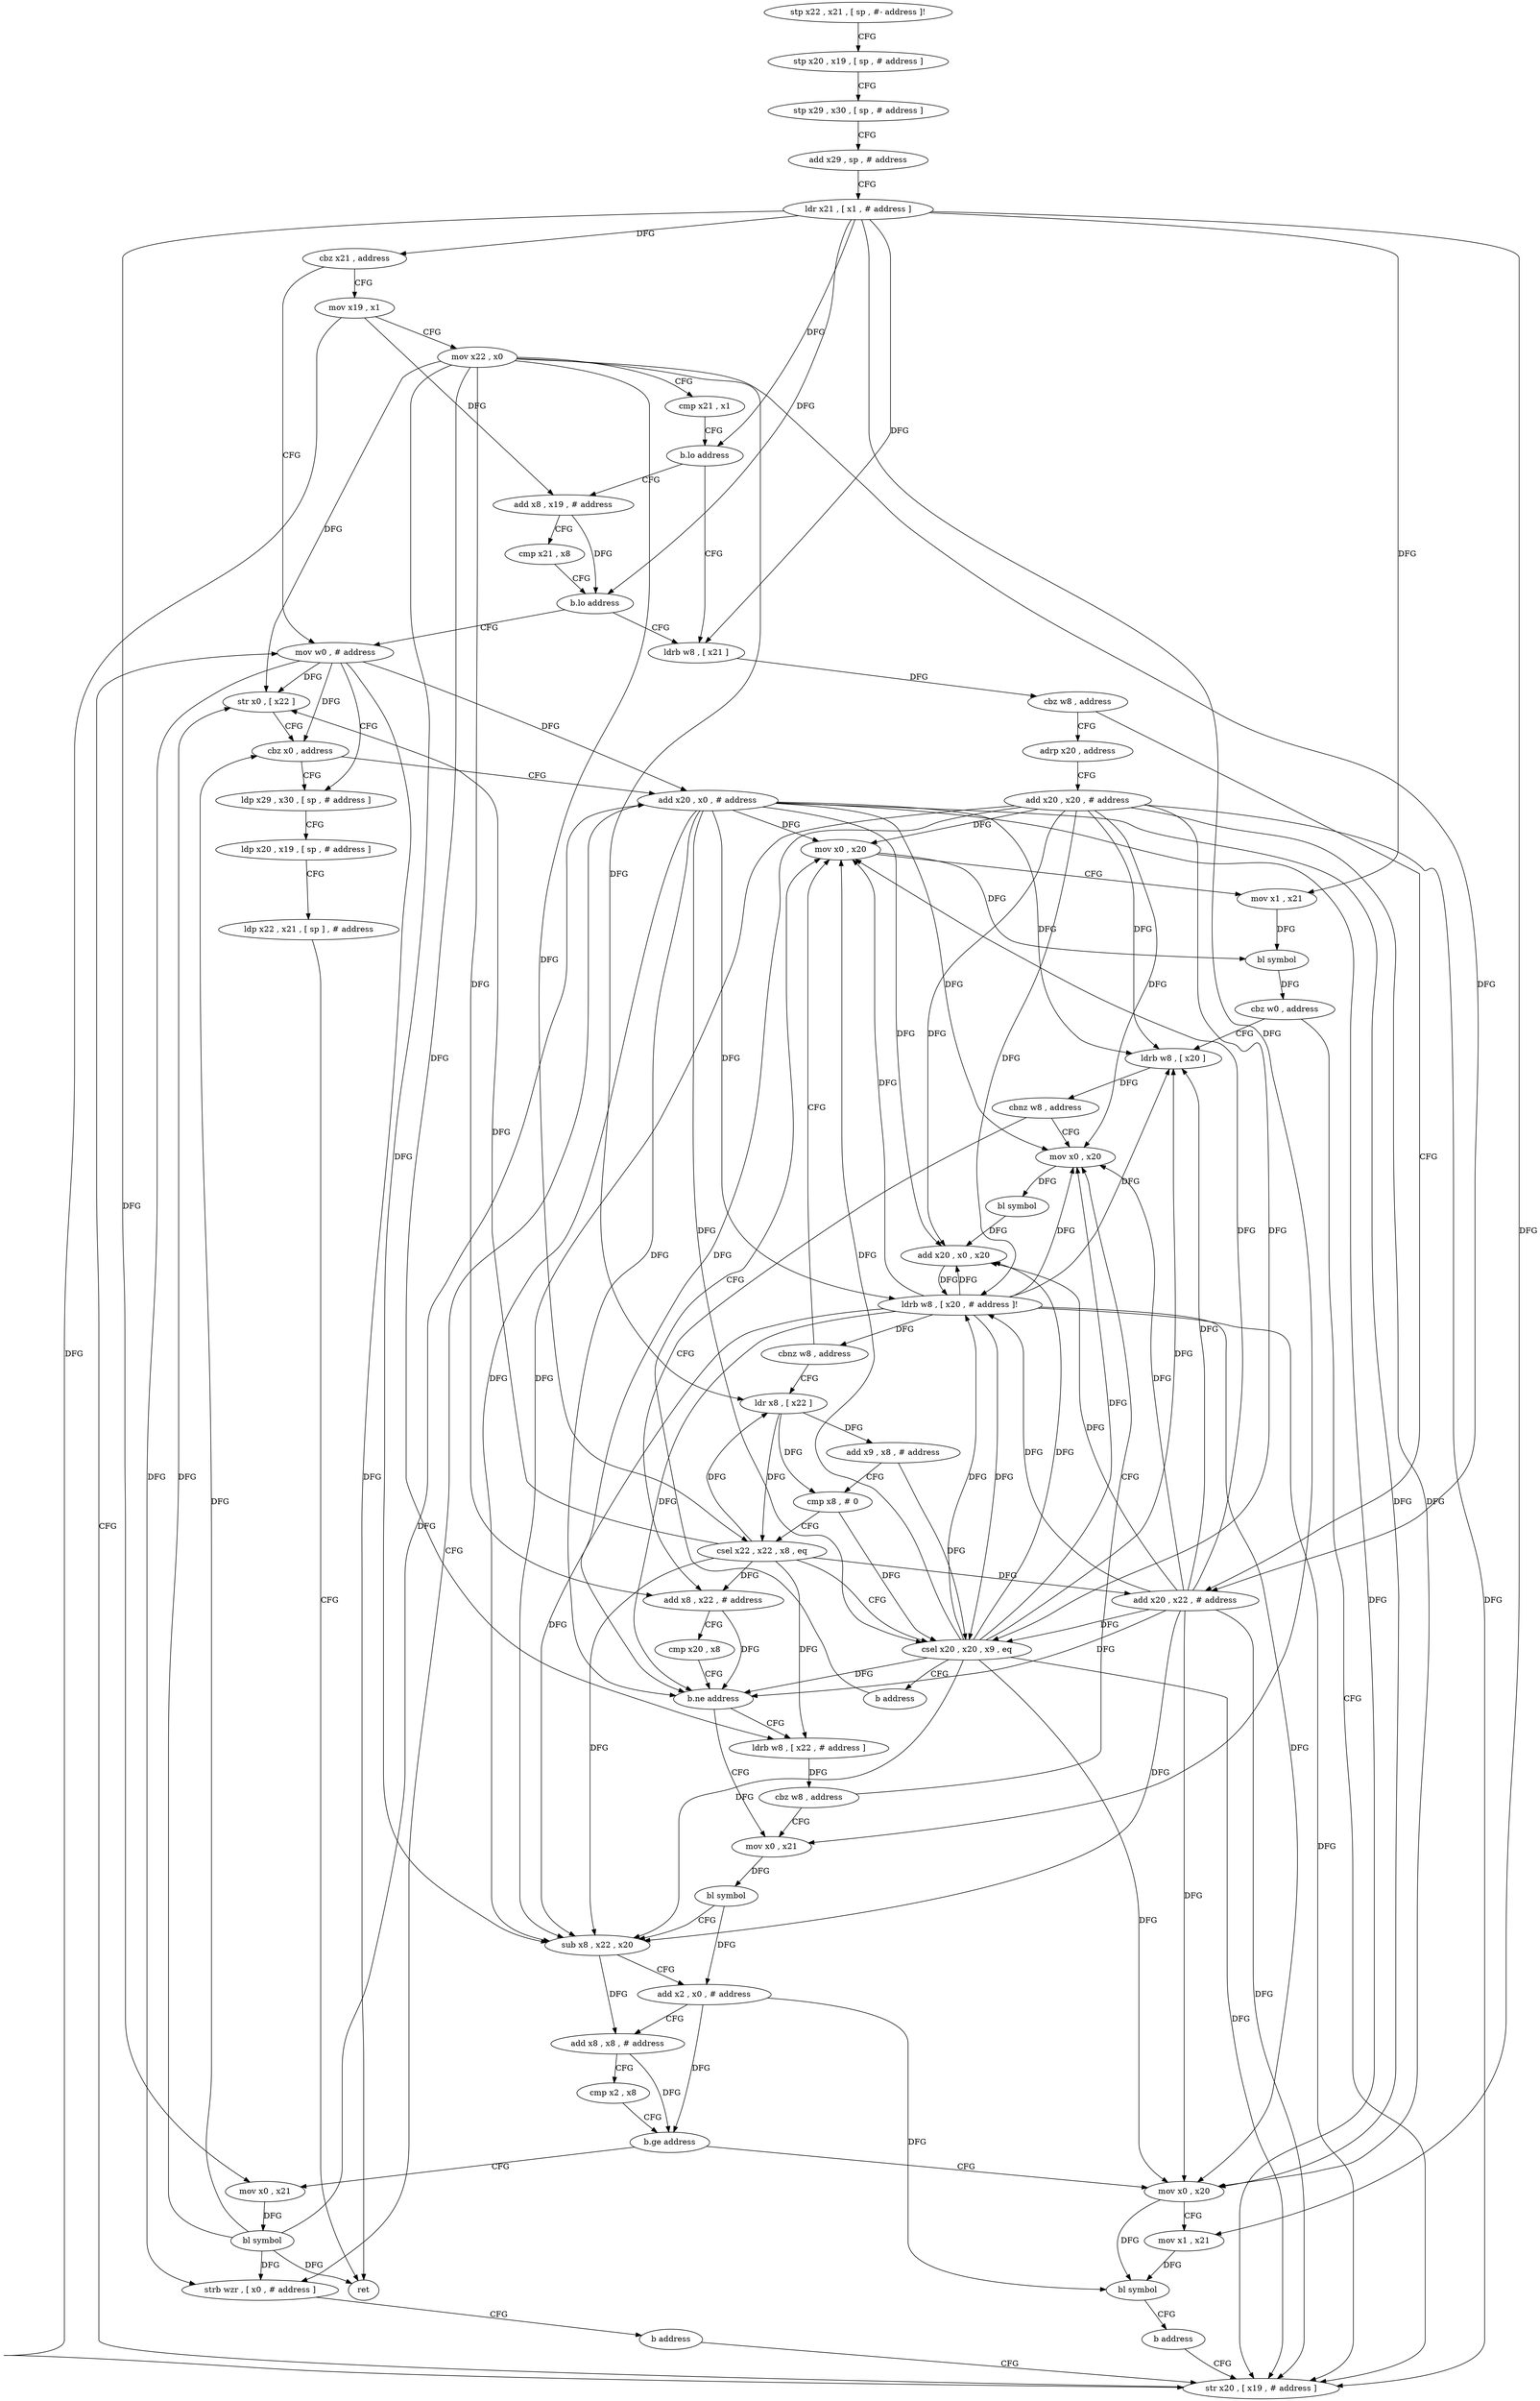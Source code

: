 digraph "func" {
"4268716" [label = "stp x22 , x21 , [ sp , #- address ]!" ]
"4268720" [label = "stp x20 , x19 , [ sp , # address ]" ]
"4268724" [label = "stp x29 , x30 , [ sp , # address ]" ]
"4268728" [label = "add x29 , sp , # address" ]
"4268732" [label = "ldr x21 , [ x1 , # address ]" ]
"4268736" [label = "cbz x21 , address" ]
"4268880" [label = "mov w0 , # address" ]
"4268740" [label = "mov x19 , x1" ]
"4268884" [label = "ldp x29 , x30 , [ sp , # address ]" ]
"4268744" [label = "mov x22 , x0" ]
"4268748" [label = "cmp x21 , x1" ]
"4268752" [label = "b.lo address" ]
"4268768" [label = "ldrb w8 , [ x21 ]" ]
"4268756" [label = "add x8 , x19 , # address" ]
"4268772" [label = "cbz w8 , address" ]
"4268868" [label = "adrp x20 , address" ]
"4268776" [label = "add x20 , x22 , # address" ]
"4268760" [label = "cmp x21 , x8" ]
"4268764" [label = "b.lo address" ]
"4268872" [label = "add x20 , x20 , # address" ]
"4268876" [label = "str x20 , [ x19 , # address ]" ]
"4268780" [label = "mov x0 , x20" ]
"4268796" [label = "ldrb w8 , [ x20 ]" ]
"4268800" [label = "cbnz w8 , address" ]
"4268824" [label = "mov x0 , x20" ]
"4268804" [label = "add x8 , x22 , # address" ]
"4268828" [label = "bl symbol" ]
"4268832" [label = "add x20 , x0 , x20" ]
"4268836" [label = "ldrb w8 , [ x20 , # address ]!" ]
"4268840" [label = "cbnz w8 , address" ]
"4268844" [label = "ldr x8 , [ x22 ]" ]
"4268808" [label = "cmp x20 , x8" ]
"4268812" [label = "b.ne address" ]
"4268900" [label = "mov x0 , x21" ]
"4268816" [label = "ldrb w8 , [ x22 , # address ]" ]
"4268784" [label = "mov x1 , x21" ]
"4268788" [label = "bl symbol" ]
"4268792" [label = "cbz w0 , address" ]
"4268848" [label = "add x9 , x8 , # address" ]
"4268852" [label = "cmp x8 , # 0" ]
"4268856" [label = "csel x22 , x22 , x8 , eq" ]
"4268860" [label = "csel x20 , x20 , x9 , eq" ]
"4268864" [label = "b address" ]
"4268904" [label = "bl symbol" ]
"4268908" [label = "sub x8 , x22 , x20" ]
"4268912" [label = "add x2 , x0 , # address" ]
"4268916" [label = "add x8 , x8 , # address" ]
"4268920" [label = "cmp x2 , x8" ]
"4268924" [label = "b.ge address" ]
"4268944" [label = "mov x0 , x21" ]
"4268928" [label = "mov x0 , x20" ]
"4268820" [label = "cbz w8 , address" ]
"4268948" [label = "bl symbol" ]
"4268952" [label = "str x0 , [ x22 ]" ]
"4268956" [label = "cbz x0 , address" ]
"4268960" [label = "add x20 , x0 , # address" ]
"4268932" [label = "mov x1 , x21" ]
"4268936" [label = "bl symbol" ]
"4268940" [label = "b address" ]
"4268888" [label = "ldp x20 , x19 , [ sp , # address ]" ]
"4268892" [label = "ldp x22 , x21 , [ sp ] , # address" ]
"4268896" [label = "ret" ]
"4268964" [label = "strb wzr , [ x0 , # address ]" ]
"4268968" [label = "b address" ]
"4268716" -> "4268720" [ label = "CFG" ]
"4268720" -> "4268724" [ label = "CFG" ]
"4268724" -> "4268728" [ label = "CFG" ]
"4268728" -> "4268732" [ label = "CFG" ]
"4268732" -> "4268736" [ label = "DFG" ]
"4268732" -> "4268752" [ label = "DFG" ]
"4268732" -> "4268768" [ label = "DFG" ]
"4268732" -> "4268764" [ label = "DFG" ]
"4268732" -> "4268784" [ label = "DFG" ]
"4268732" -> "4268900" [ label = "DFG" ]
"4268732" -> "4268944" [ label = "DFG" ]
"4268732" -> "4268932" [ label = "DFG" ]
"4268736" -> "4268880" [ label = "CFG" ]
"4268736" -> "4268740" [ label = "CFG" ]
"4268880" -> "4268884" [ label = "CFG" ]
"4268880" -> "4268896" [ label = "DFG" ]
"4268880" -> "4268952" [ label = "DFG" ]
"4268880" -> "4268956" [ label = "DFG" ]
"4268880" -> "4268960" [ label = "DFG" ]
"4268880" -> "4268964" [ label = "DFG" ]
"4268740" -> "4268744" [ label = "CFG" ]
"4268740" -> "4268756" [ label = "DFG" ]
"4268740" -> "4268876" [ label = "DFG" ]
"4268884" -> "4268888" [ label = "CFG" ]
"4268744" -> "4268748" [ label = "CFG" ]
"4268744" -> "4268776" [ label = "DFG" ]
"4268744" -> "4268804" [ label = "DFG" ]
"4268744" -> "4268844" [ label = "DFG" ]
"4268744" -> "4268908" [ label = "DFG" ]
"4268744" -> "4268816" [ label = "DFG" ]
"4268744" -> "4268856" [ label = "DFG" ]
"4268744" -> "4268952" [ label = "DFG" ]
"4268748" -> "4268752" [ label = "CFG" ]
"4268752" -> "4268768" [ label = "CFG" ]
"4268752" -> "4268756" [ label = "CFG" ]
"4268768" -> "4268772" [ label = "DFG" ]
"4268756" -> "4268760" [ label = "CFG" ]
"4268756" -> "4268764" [ label = "DFG" ]
"4268772" -> "4268868" [ label = "CFG" ]
"4268772" -> "4268776" [ label = "CFG" ]
"4268868" -> "4268872" [ label = "CFG" ]
"4268776" -> "4268780" [ label = "DFG" ]
"4268776" -> "4268876" [ label = "DFG" ]
"4268776" -> "4268796" [ label = "DFG" ]
"4268776" -> "4268824" [ label = "DFG" ]
"4268776" -> "4268832" [ label = "DFG" ]
"4268776" -> "4268836" [ label = "DFG" ]
"4268776" -> "4268812" [ label = "DFG" ]
"4268776" -> "4268908" [ label = "DFG" ]
"4268776" -> "4268928" [ label = "DFG" ]
"4268776" -> "4268860" [ label = "DFG" ]
"4268760" -> "4268764" [ label = "CFG" ]
"4268764" -> "4268880" [ label = "CFG" ]
"4268764" -> "4268768" [ label = "CFG" ]
"4268872" -> "4268876" [ label = "DFG" ]
"4268872" -> "4268780" [ label = "DFG" ]
"4268872" -> "4268796" [ label = "DFG" ]
"4268872" -> "4268824" [ label = "DFG" ]
"4268872" -> "4268832" [ label = "DFG" ]
"4268872" -> "4268836" [ label = "DFG" ]
"4268872" -> "4268812" [ label = "DFG" ]
"4268872" -> "4268908" [ label = "DFG" ]
"4268872" -> "4268928" [ label = "DFG" ]
"4268872" -> "4268860" [ label = "DFG" ]
"4268876" -> "4268880" [ label = "CFG" ]
"4268780" -> "4268784" [ label = "CFG" ]
"4268780" -> "4268788" [ label = "DFG" ]
"4268796" -> "4268800" [ label = "DFG" ]
"4268800" -> "4268824" [ label = "CFG" ]
"4268800" -> "4268804" [ label = "CFG" ]
"4268824" -> "4268828" [ label = "DFG" ]
"4268804" -> "4268808" [ label = "CFG" ]
"4268804" -> "4268812" [ label = "DFG" ]
"4268828" -> "4268832" [ label = "DFG" ]
"4268832" -> "4268836" [ label = "DFG" ]
"4268836" -> "4268840" [ label = "DFG" ]
"4268836" -> "4268876" [ label = "DFG" ]
"4268836" -> "4268780" [ label = "DFG" ]
"4268836" -> "4268796" [ label = "DFG" ]
"4268836" -> "4268824" [ label = "DFG" ]
"4268836" -> "4268832" [ label = "DFG" ]
"4268836" -> "4268812" [ label = "DFG" ]
"4268836" -> "4268908" [ label = "DFG" ]
"4268836" -> "4268928" [ label = "DFG" ]
"4268836" -> "4268860" [ label = "DFG" ]
"4268840" -> "4268780" [ label = "CFG" ]
"4268840" -> "4268844" [ label = "CFG" ]
"4268844" -> "4268848" [ label = "DFG" ]
"4268844" -> "4268852" [ label = "DFG" ]
"4268844" -> "4268856" [ label = "DFG" ]
"4268808" -> "4268812" [ label = "CFG" ]
"4268812" -> "4268900" [ label = "CFG" ]
"4268812" -> "4268816" [ label = "CFG" ]
"4268900" -> "4268904" [ label = "DFG" ]
"4268816" -> "4268820" [ label = "DFG" ]
"4268784" -> "4268788" [ label = "DFG" ]
"4268788" -> "4268792" [ label = "DFG" ]
"4268792" -> "4268876" [ label = "CFG" ]
"4268792" -> "4268796" [ label = "CFG" ]
"4268848" -> "4268852" [ label = "CFG" ]
"4268848" -> "4268860" [ label = "DFG" ]
"4268852" -> "4268856" [ label = "CFG" ]
"4268852" -> "4268860" [ label = "DFG" ]
"4268856" -> "4268860" [ label = "CFG" ]
"4268856" -> "4268776" [ label = "DFG" ]
"4268856" -> "4268804" [ label = "DFG" ]
"4268856" -> "4268844" [ label = "DFG" ]
"4268856" -> "4268816" [ label = "DFG" ]
"4268856" -> "4268908" [ label = "DFG" ]
"4268856" -> "4268952" [ label = "DFG" ]
"4268860" -> "4268864" [ label = "CFG" ]
"4268860" -> "4268876" [ label = "DFG" ]
"4268860" -> "4268780" [ label = "DFG" ]
"4268860" -> "4268796" [ label = "DFG" ]
"4268860" -> "4268824" [ label = "DFG" ]
"4268860" -> "4268832" [ label = "DFG" ]
"4268860" -> "4268836" [ label = "DFG" ]
"4268860" -> "4268908" [ label = "DFG" ]
"4268860" -> "4268928" [ label = "DFG" ]
"4268860" -> "4268812" [ label = "DFG" ]
"4268864" -> "4268780" [ label = "CFG" ]
"4268904" -> "4268908" [ label = "CFG" ]
"4268904" -> "4268912" [ label = "DFG" ]
"4268908" -> "4268912" [ label = "CFG" ]
"4268908" -> "4268916" [ label = "DFG" ]
"4268912" -> "4268916" [ label = "CFG" ]
"4268912" -> "4268924" [ label = "DFG" ]
"4268912" -> "4268936" [ label = "DFG" ]
"4268916" -> "4268920" [ label = "CFG" ]
"4268916" -> "4268924" [ label = "DFG" ]
"4268920" -> "4268924" [ label = "CFG" ]
"4268924" -> "4268944" [ label = "CFG" ]
"4268924" -> "4268928" [ label = "CFG" ]
"4268944" -> "4268948" [ label = "DFG" ]
"4268928" -> "4268932" [ label = "CFG" ]
"4268928" -> "4268936" [ label = "DFG" ]
"4268820" -> "4268900" [ label = "CFG" ]
"4268820" -> "4268824" [ label = "CFG" ]
"4268948" -> "4268952" [ label = "DFG" ]
"4268948" -> "4268896" [ label = "DFG" ]
"4268948" -> "4268956" [ label = "DFG" ]
"4268948" -> "4268960" [ label = "DFG" ]
"4268948" -> "4268964" [ label = "DFG" ]
"4268952" -> "4268956" [ label = "CFG" ]
"4268956" -> "4268884" [ label = "CFG" ]
"4268956" -> "4268960" [ label = "CFG" ]
"4268960" -> "4268964" [ label = "CFG" ]
"4268960" -> "4268876" [ label = "DFG" ]
"4268960" -> "4268780" [ label = "DFG" ]
"4268960" -> "4268796" [ label = "DFG" ]
"4268960" -> "4268824" [ label = "DFG" ]
"4268960" -> "4268832" [ label = "DFG" ]
"4268960" -> "4268836" [ label = "DFG" ]
"4268960" -> "4268908" [ label = "DFG" ]
"4268960" -> "4268928" [ label = "DFG" ]
"4268960" -> "4268812" [ label = "DFG" ]
"4268960" -> "4268860" [ label = "DFG" ]
"4268932" -> "4268936" [ label = "DFG" ]
"4268936" -> "4268940" [ label = "CFG" ]
"4268940" -> "4268876" [ label = "CFG" ]
"4268888" -> "4268892" [ label = "CFG" ]
"4268892" -> "4268896" [ label = "CFG" ]
"4268964" -> "4268968" [ label = "CFG" ]
"4268968" -> "4268876" [ label = "CFG" ]
}
